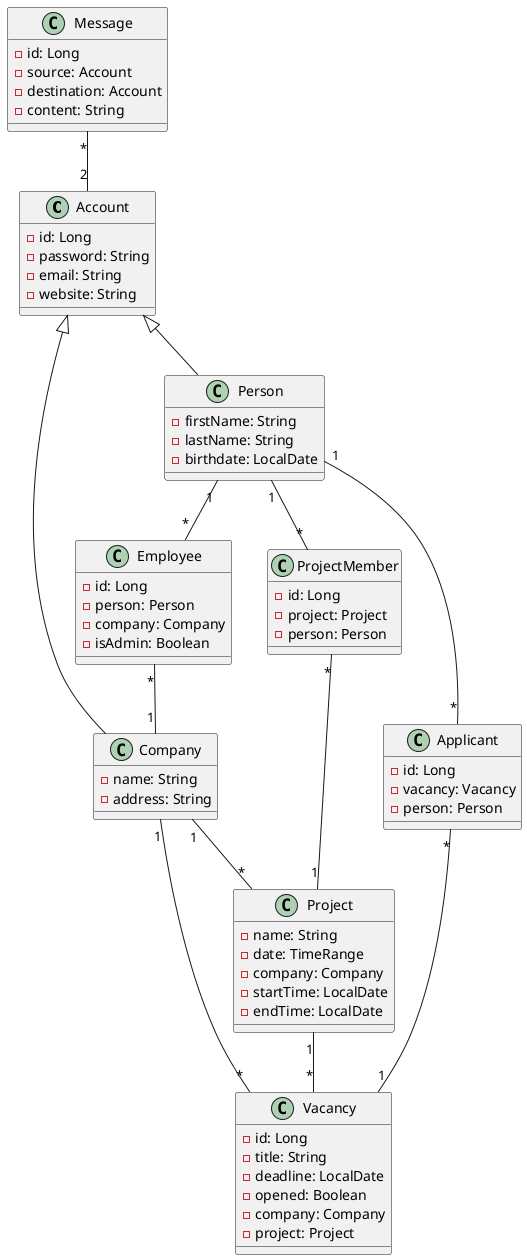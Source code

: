 @startuml

class Account {
- id: Long
- password: String
- email: String
- website: String
}

class Company {
- name: String
- address: String
}

class Project {
- name: String
- date: TimeRange
- company: Company
- startTime: LocalDate
- endTime: LocalDate
}

class Person {
- firstName: String
- lastName: String
- birthdate: LocalDate
}

class ProjectMember {
- id: Long
- project: Project
- person: Person
}

class Vacancy {
- id: Long
- title: String
- deadline: LocalDate
- opened: Boolean
- company: Company
- project: Project
}

class Message {
- id: Long
- source: Account
- destination: Account
- content: String
}

class Employee {
- id: Long
- person: Person
- company: Company
- isAdmin: Boolean
}

class Applicant {
- id: Long
- vacancy: Vacancy
- person: Person
}

Account <|-- Company
Account <|-- Person
Company "1" -- "*" Project
Company "1" -- "*" Vacancy
Applicant "*" -- "1" Vacancy
Person "1" -- "*" Applicant
Message "*" -- "2" Account
Project "1" -- "*" Vacancy
Employee "*" -- "1" Company
Person "1" -- "*" Employee
ProjectMember "*" -- "1" Project
Person "1" -- "*" ProjectMember
@enduml
